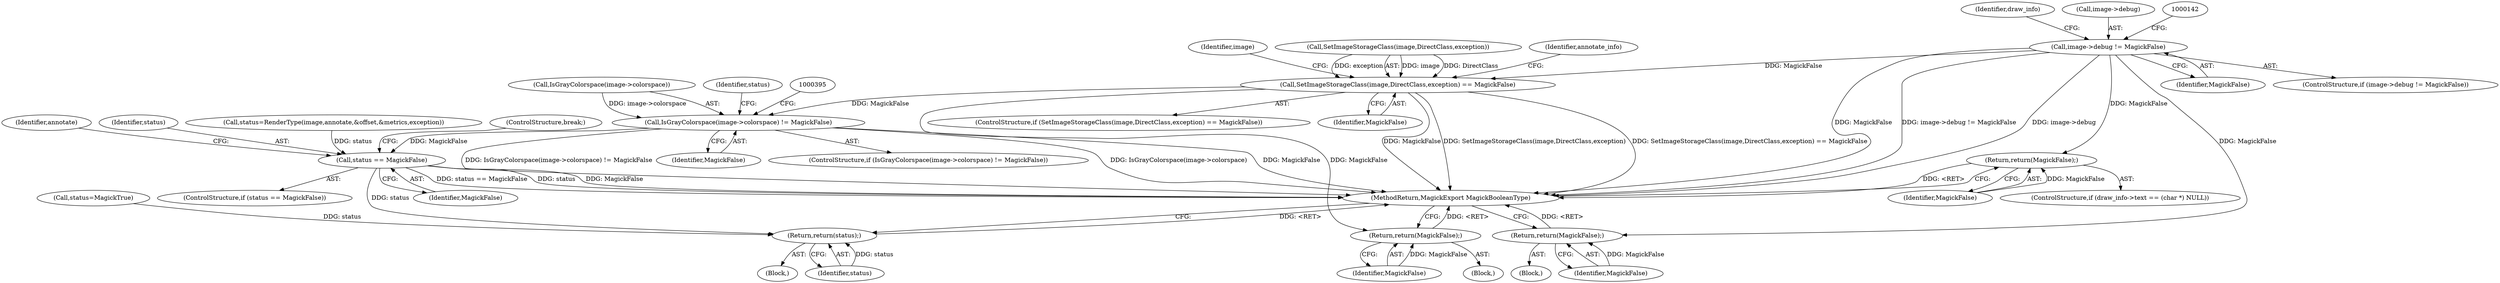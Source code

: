 digraph "0_ImageMagick6_7c2c5ba5b8e3a0b2b82f56c71dfab74ed4006df7@pointer" {
"1000136" [label="(Call,image->debug != MagickFalse)"];
"1000170" [label="(Return,return(MagickFalse);)"];
"1000255" [label="(Return,return(MagickFalse);)"];
"1000360" [label="(Call,SetImageStorageClass(image,DirectClass,exception) == MagickFalse)"];
"1000385" [label="(Return,return(MagickFalse);)"];
"1000388" [label="(Call,IsGrayColorspace(image->colorspace) != MagickFalse)"];
"1001993" [label="(Call,status == MagickFalse)"];
"1002059" [label="(Return,return(status);)"];
"1000108" [label="(Block,)"];
"1000242" [label="(Block,)"];
"1000388" [label="(Call,IsGrayColorspace(image->colorspace) != MagickFalse)"];
"1002000" [label="(Identifier,annotate)"];
"1001993" [label="(Call,status == MagickFalse)"];
"1000391" [label="(Identifier,image)"];
"1000386" [label="(Identifier,MagickFalse)"];
"1000171" [label="(Identifier,MagickFalse)"];
"1000359" [label="(ControlStructure,if (SetImageStorageClass(image,DirectClass,exception) == MagickFalse))"];
"1000361" [label="(Call,SetImageStorageClass(image,DirectClass,exception))"];
"1000256" [label="(Identifier,MagickFalse)"];
"1001994" [label="(Identifier,status)"];
"1000389" [label="(Call,IsGrayColorspace(image->colorspace))"];
"1000401" [label="(Identifier,status)"];
"1000393" [label="(Identifier,MagickFalse)"];
"1000255" [label="(Return,return(MagickFalse);)"];
"1001982" [label="(Call,status=RenderType(image,annotate,&offset,&metrics,exception))"];
"1000140" [label="(Identifier,MagickFalse)"];
"1002060" [label="(Identifier,status)"];
"1000360" [label="(Call,SetImageStorageClass(image,DirectClass,exception) == MagickFalse)"];
"1001995" [label="(Identifier,MagickFalse)"];
"1000162" [label="(ControlStructure,if (draw_info->text == (char *) NULL))"];
"1000135" [label="(ControlStructure,if (image->debug != MagickFalse))"];
"1000366" [label="(Block,)"];
"1000170" [label="(Return,return(MagickFalse);)"];
"1000400" [label="(Call,status=MagickTrue)"];
"1000152" [label="(Identifier,draw_info)"];
"1001996" [label="(ControlStructure,break;)"];
"1000365" [label="(Identifier,MagickFalse)"];
"1000387" [label="(ControlStructure,if (IsGrayColorspace(image->colorspace) != MagickFalse))"];
"1002061" [label="(MethodReturn,MagickExport MagickBooleanType)"];
"1000137" [label="(Call,image->debug)"];
"1000368" [label="(Identifier,annotate_info)"];
"1002059" [label="(Return,return(status);)"];
"1000136" [label="(Call,image->debug != MagickFalse)"];
"1001992" [label="(ControlStructure,if (status == MagickFalse))"];
"1000385" [label="(Return,return(MagickFalse);)"];
"1000136" -> "1000135"  [label="AST: "];
"1000136" -> "1000140"  [label="CFG: "];
"1000137" -> "1000136"  [label="AST: "];
"1000140" -> "1000136"  [label="AST: "];
"1000142" -> "1000136"  [label="CFG: "];
"1000152" -> "1000136"  [label="CFG: "];
"1000136" -> "1002061"  [label="DDG: MagickFalse"];
"1000136" -> "1002061"  [label="DDG: image->debug != MagickFalse"];
"1000136" -> "1002061"  [label="DDG: image->debug"];
"1000136" -> "1000170"  [label="DDG: MagickFalse"];
"1000136" -> "1000255"  [label="DDG: MagickFalse"];
"1000136" -> "1000360"  [label="DDG: MagickFalse"];
"1000170" -> "1000162"  [label="AST: "];
"1000170" -> "1000171"  [label="CFG: "];
"1000171" -> "1000170"  [label="AST: "];
"1002061" -> "1000170"  [label="CFG: "];
"1000170" -> "1002061"  [label="DDG: <RET>"];
"1000171" -> "1000170"  [label="DDG: MagickFalse"];
"1000255" -> "1000242"  [label="AST: "];
"1000255" -> "1000256"  [label="CFG: "];
"1000256" -> "1000255"  [label="AST: "];
"1002061" -> "1000255"  [label="CFG: "];
"1000255" -> "1002061"  [label="DDG: <RET>"];
"1000256" -> "1000255"  [label="DDG: MagickFalse"];
"1000360" -> "1000359"  [label="AST: "];
"1000360" -> "1000365"  [label="CFG: "];
"1000361" -> "1000360"  [label="AST: "];
"1000365" -> "1000360"  [label="AST: "];
"1000368" -> "1000360"  [label="CFG: "];
"1000391" -> "1000360"  [label="CFG: "];
"1000360" -> "1002061"  [label="DDG: MagickFalse"];
"1000360" -> "1002061"  [label="DDG: SetImageStorageClass(image,DirectClass,exception)"];
"1000360" -> "1002061"  [label="DDG: SetImageStorageClass(image,DirectClass,exception) == MagickFalse"];
"1000361" -> "1000360"  [label="DDG: image"];
"1000361" -> "1000360"  [label="DDG: DirectClass"];
"1000361" -> "1000360"  [label="DDG: exception"];
"1000360" -> "1000385"  [label="DDG: MagickFalse"];
"1000360" -> "1000388"  [label="DDG: MagickFalse"];
"1000385" -> "1000366"  [label="AST: "];
"1000385" -> "1000386"  [label="CFG: "];
"1000386" -> "1000385"  [label="AST: "];
"1002061" -> "1000385"  [label="CFG: "];
"1000385" -> "1002061"  [label="DDG: <RET>"];
"1000386" -> "1000385"  [label="DDG: MagickFalse"];
"1000388" -> "1000387"  [label="AST: "];
"1000388" -> "1000393"  [label="CFG: "];
"1000389" -> "1000388"  [label="AST: "];
"1000393" -> "1000388"  [label="AST: "];
"1000395" -> "1000388"  [label="CFG: "];
"1000401" -> "1000388"  [label="CFG: "];
"1000388" -> "1002061"  [label="DDG: IsGrayColorspace(image->colorspace)"];
"1000388" -> "1002061"  [label="DDG: MagickFalse"];
"1000388" -> "1002061"  [label="DDG: IsGrayColorspace(image->colorspace) != MagickFalse"];
"1000389" -> "1000388"  [label="DDG: image->colorspace"];
"1000388" -> "1001993"  [label="DDG: MagickFalse"];
"1001993" -> "1001992"  [label="AST: "];
"1001993" -> "1001995"  [label="CFG: "];
"1001994" -> "1001993"  [label="AST: "];
"1001995" -> "1001993"  [label="AST: "];
"1001996" -> "1001993"  [label="CFG: "];
"1002000" -> "1001993"  [label="CFG: "];
"1001993" -> "1002061"  [label="DDG: status == MagickFalse"];
"1001993" -> "1002061"  [label="DDG: status"];
"1001993" -> "1002061"  [label="DDG: MagickFalse"];
"1001982" -> "1001993"  [label="DDG: status"];
"1001993" -> "1002059"  [label="DDG: status"];
"1002059" -> "1000108"  [label="AST: "];
"1002059" -> "1002060"  [label="CFG: "];
"1002060" -> "1002059"  [label="AST: "];
"1002061" -> "1002059"  [label="CFG: "];
"1002059" -> "1002061"  [label="DDG: <RET>"];
"1002060" -> "1002059"  [label="DDG: status"];
"1000400" -> "1002059"  [label="DDG: status"];
}
